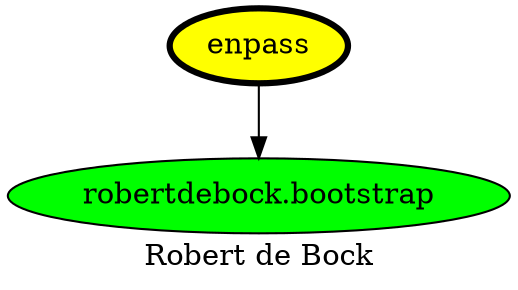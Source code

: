 digraph PhiloDilemma {
  label = "Robert de Bock" ;
  overlap=false
  {
    "enpass" [fillcolor=yellow style=filled penwidth=3]
    "robertdebock.bootstrap" [fillcolor=green style=filled]
  }
  "enpass" -> "robertdebock.bootstrap"
}
